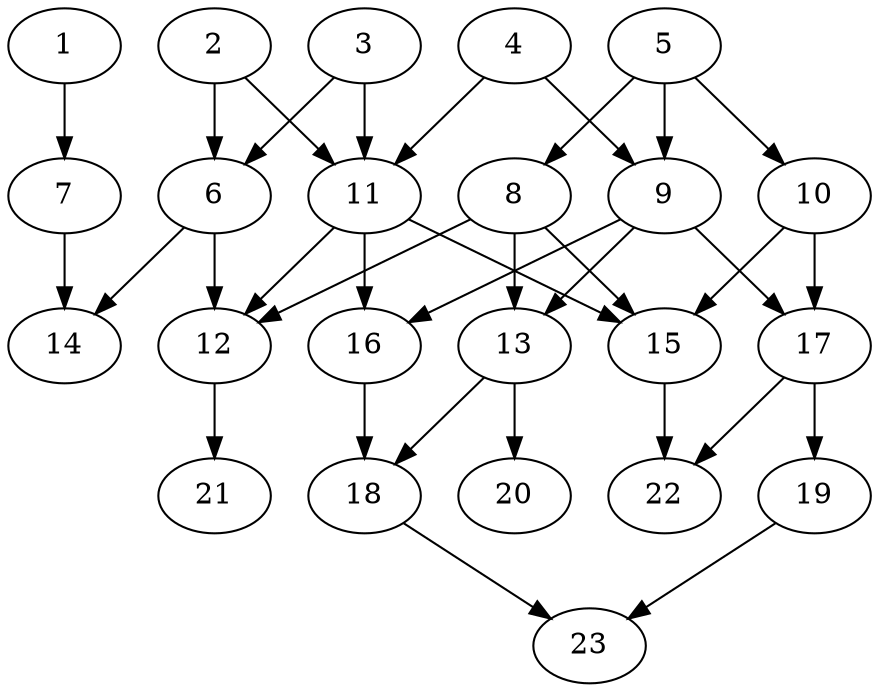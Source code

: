// DAG (tier=2-normal, mode=data, n=23, ccr=0.403, fat=0.640, density=0.454, regular=0.469, jump=0.152, mindata=2097152, maxdata=16777216)
// DAG automatically generated by daggen at Sun Aug 24 16:33:34 2025
// /home/ermia/Project/Environments/daggen/bin/daggen --dot --ccr 0.403 --fat 0.640 --regular 0.469 --density 0.454 --jump 0.152 --mindata 2097152 --maxdata 16777216 -n 23 
digraph G {
  1 [size="3605436655161264128", alpha="0.06", expect_size="1802718327580632064"]
  1 -> 7 [size ="1328606399692800"]
  2 [size="1051350717450682368000", alpha="0.17", expect_size="525675358725341184000"]
  2 -> 6 [size ="827157852979200"]
  2 -> 11 [size ="827157852979200"]
  3 [size="36961710383980085248", alpha="0.11", expect_size="18480855191990042624"]
  3 -> 6 [size ="88768325353472"]
  3 -> 11 [size ="88768325353472"]
  4 [size="3255184105323215454208", alpha="0.08", expect_size="1627592052661607727104"]
  4 -> 9 [size ="1757142667231232"]
  4 -> 11 [size ="1757142667231232"]
  5 [size="863230225794927232", alpha="0.19", expect_size="431615112897463616"]
  5 -> 8 [size ="1326284860817408"]
  5 -> 9 [size ="1326284860817408"]
  5 -> 10 [size ="1326284860817408"]
  6 [size="53170635913573216", alpha="0.01", expect_size="26585317956786608"]
  6 -> 12 [size ="2005752822628352"]
  6 -> 14 [size ="2005752822628352"]
  7 [size="4336440533125906432", alpha="0.10", expect_size="2168220266562953216"]
  7 -> 14 [size ="2227948929155072"]
  8 [size="158729075009921792", alpha="0.16", expect_size="79364537504960896"]
  8 -> 12 [size ="82024891154432"]
  8 -> 13 [size ="82024891154432"]
  8 -> 15 [size ="82024891154432"]
  9 [size="801470177475289600", alpha="0.02", expect_size="400735088737644800"]
  9 -> 13 [size ="803013392334848"]
  9 -> 16 [size ="803013392334848"]
  9 -> 17 [size ="803013392334848"]
  10 [size="37616373024348264", alpha="0.12", expect_size="18808186512174132"]
  10 -> 15 [size ="706928128819200"]
  10 -> 17 [size ="706928128819200"]
  11 [size="810906633360080000", alpha="0.04", expect_size="405453316680040000"]
  11 -> 12 [size ="360112069804032"]
  11 -> 15 [size ="360112069804032"]
  11 -> 16 [size ="360112069804032"]
  12 [size="8124141022514002", alpha="0.17", expect_size="4062070511257001"]
  12 -> 21 [size ="135630713520128"]
  13 [size="16318411844869947392", alpha="0.19", expect_size="8159205922434973696"]
  13 -> 18 [size ="51468547653632"]
  13 -> 20 [size ="51468547653632"]
  14 [size="32514951846035400", alpha="0.08", expect_size="16257475923017700"]
  15 [size="898123238880344192", alpha="0.12", expect_size="449061619440172096"]
  15 -> 22 [size ="737594606354432"]
  16 [size="4508637006217386917888", alpha="0.10", expect_size="2254318503108693458944"]
  16 -> 18 [size ="2183333949734912"]
  17 [size="1905886357276066048", alpha="0.03", expect_size="952943178638033024"]
  17 -> 19 [size ="1104960271941632"]
  17 -> 22 [size ="1104960271941632"]
  18 [size="14065030146554318", alpha="0.13", expect_size="7032515073277159"]
  18 -> 23 [size ="369627603402752"]
  19 [size="783314682902861696", alpha="0.08", expect_size="391657341451430848"]
  19 -> 23 [size ="308771985293312"]
  20 [size="2140964975260741888", alpha="0.16", expect_size="1070482487630370944"]
  21 [size="9255518984690974", alpha="0.18", expect_size="4627759492345487"]
  22 [size="16477034427449344000", alpha="0.11", expect_size="8238517213724672000"]
  23 [size="88889196070110656", alpha="0.02", expect_size="44444598035055328"]
}
